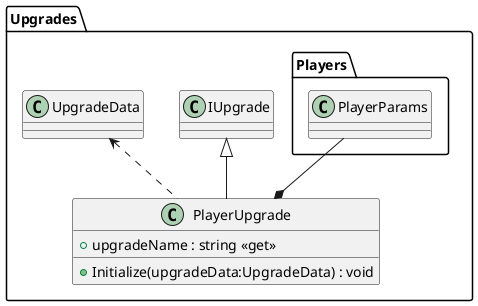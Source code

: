 @startuml
namespace Upgrades{
class PlayerUpgrade {
    + upgradeName : string <<get>>
    + Initialize(upgradeData:UpgradeData) : void
}
IUpgrade <|-- PlayerUpgrade
Upgrades.UpgradeData <.. PlayerUpgrade
Players.PlayerParams --* PlayerUpgrade
}
@enduml
